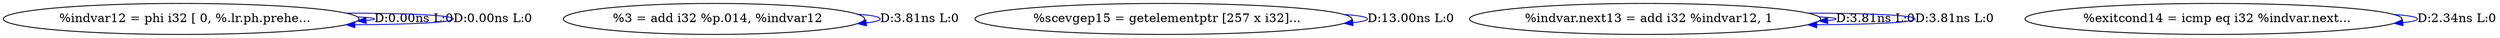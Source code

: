 digraph {
Node0x40fc4f0[label="  %indvar12 = phi i32 [ 0, %.lr.ph.prehe..."];
Node0x40fc4f0 -> Node0x40fc4f0[label="D:0.00ns L:0",color=blue];
Node0x40fc4f0 -> Node0x40fc4f0[label="D:0.00ns L:0",color=blue];
Node0x40fc630[label="  %3 = add i32 %p.014, %indvar12"];
Node0x40fc630 -> Node0x40fc630[label="D:3.81ns L:0",color=blue];
Node0x40fc770[label="  %scevgep15 = getelementptr [257 x i32]..."];
Node0x40fc770 -> Node0x40fc770[label="D:13.00ns L:0",color=blue];
Node0x40fc9f0[label="  %indvar.next13 = add i32 %indvar12, 1"];
Node0x40fc9f0 -> Node0x40fc9f0[label="D:3.81ns L:0",color=blue];
Node0x40fc9f0 -> Node0x40fc9f0[label="D:3.81ns L:0",color=blue];
Node0x40fcb30[label="  %exitcond14 = icmp eq i32 %indvar.next..."];
Node0x40fcb30 -> Node0x40fcb30[label="D:2.34ns L:0",color=blue];
}
